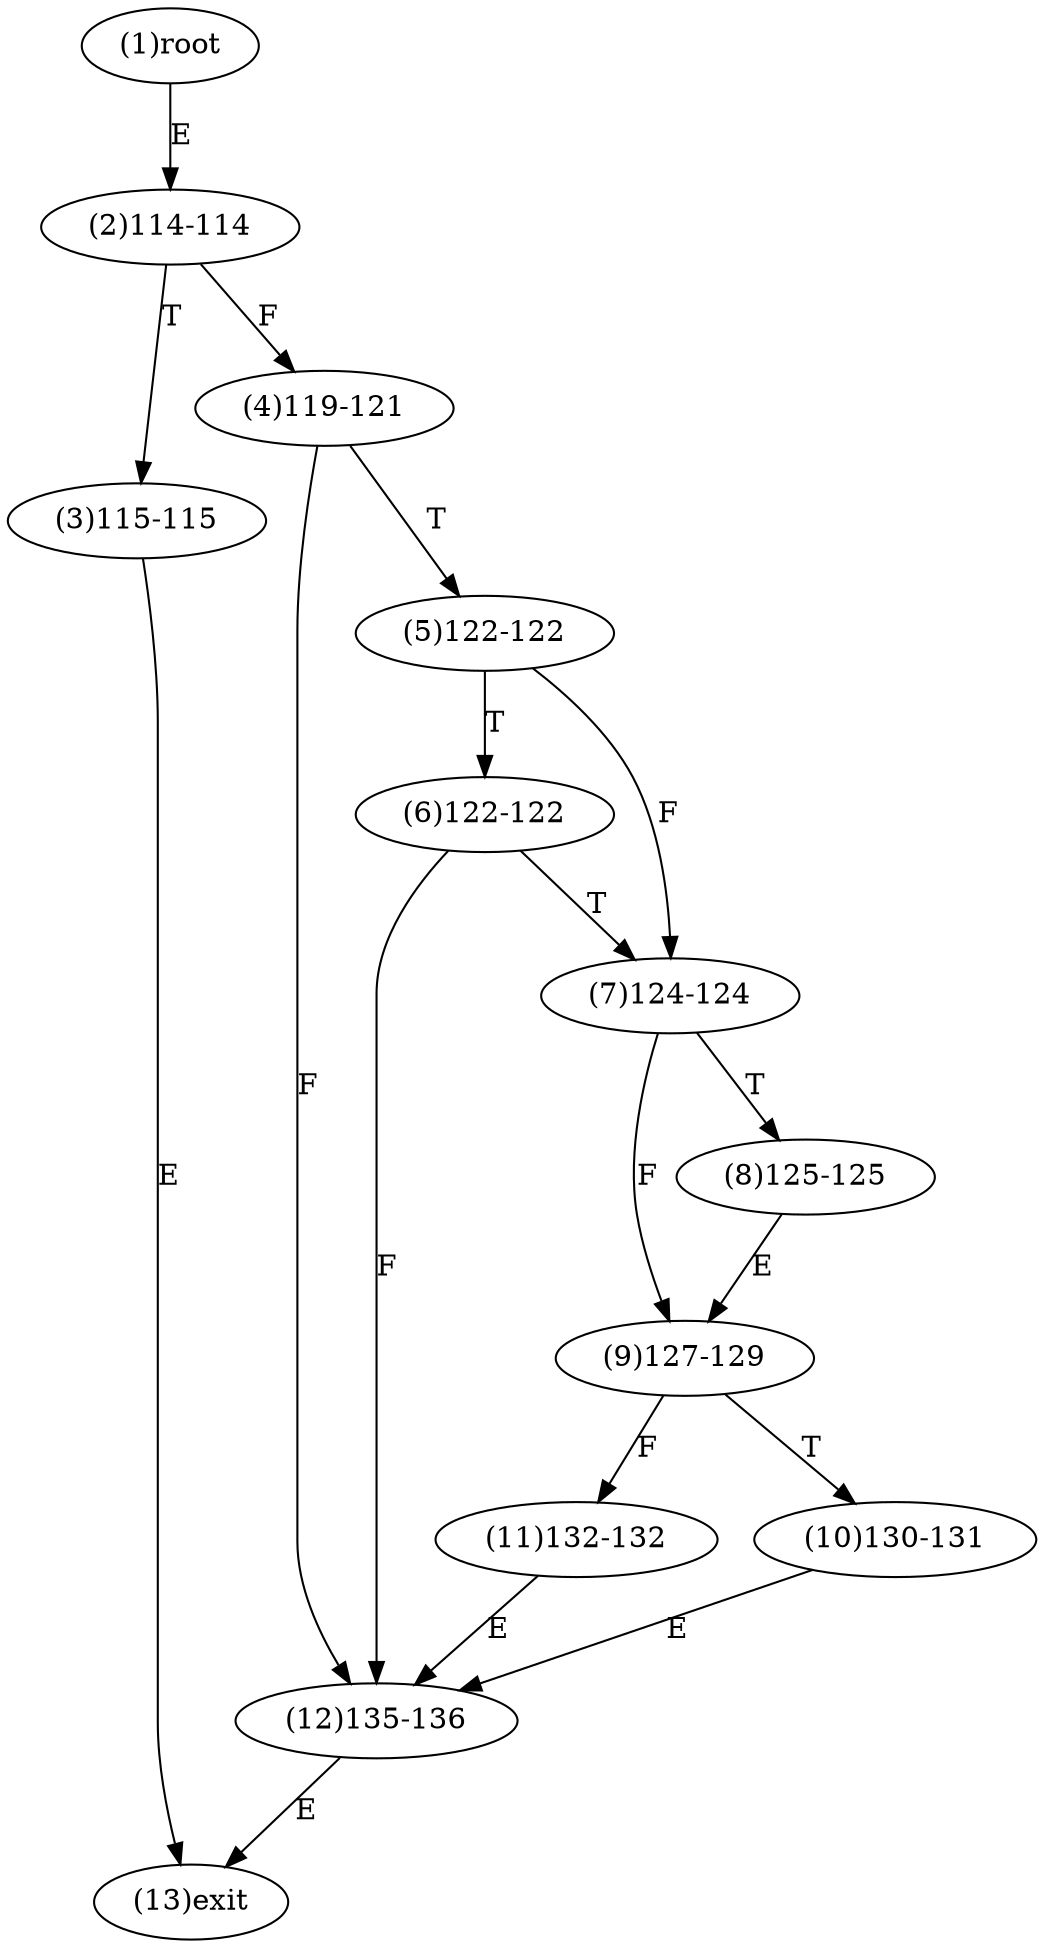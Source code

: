 digraph "" { 
1[ label="(1)root"];
2[ label="(2)114-114"];
3[ label="(3)115-115"];
4[ label="(4)119-121"];
5[ label="(5)122-122"];
6[ label="(6)122-122"];
7[ label="(7)124-124"];
8[ label="(8)125-125"];
9[ label="(9)127-129"];
10[ label="(10)130-131"];
11[ label="(11)132-132"];
12[ label="(12)135-136"];
13[ label="(13)exit"];
1->2[ label="E"];
2->4[ label="F"];
2->3[ label="T"];
3->13[ label="E"];
4->12[ label="F"];
4->5[ label="T"];
5->7[ label="F"];
5->6[ label="T"];
6->12[ label="F"];
6->7[ label="T"];
7->9[ label="F"];
7->8[ label="T"];
8->9[ label="E"];
9->11[ label="F"];
9->10[ label="T"];
10->12[ label="E"];
11->12[ label="E"];
12->13[ label="E"];
}